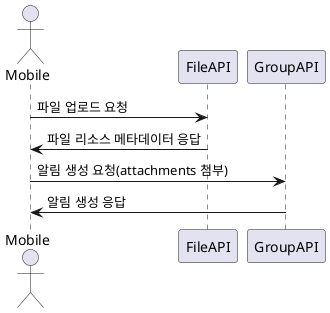 @startuml

actor Mobile

Mobile -> FileAPI : 파일 업로드 요청
FileAPI -> Mobile : 파일 리소스 메타데이터 응답
Mobile -> GroupAPI : 알림 생성 요청(attachments 첨부)
GroupAPI -> Mobile : 알림 생성 응답

@enduml